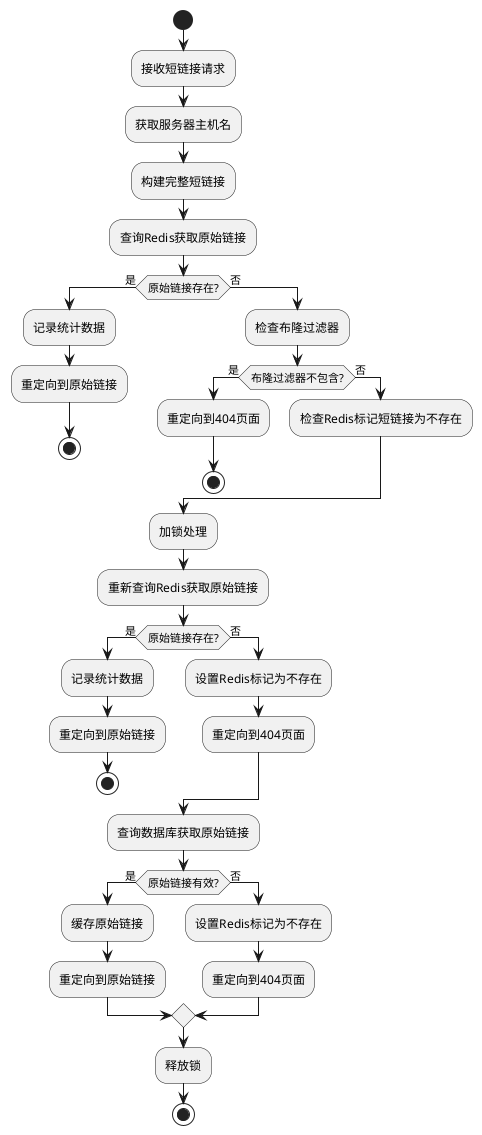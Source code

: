 @startuml
start
:接收短链接请求;
:获取服务器主机名;
:构建完整短链接;
:查询Redis获取原始链接;
if (原始链接存在?) then (是)
    :记录统计数据;
    :重定向到原始链接;
    stop
else (否)
    :检查布隆过滤器;
    if (布隆过滤器不包含?) then (是)
        :重定向到404页面;
        stop
    else (否)
        :检查Redis标记短链接为不存在;
    endif
endif
:加锁处理;
:重新查询Redis获取原始链接;
if (原始链接存在?) then (是)
    :记录统计数据;
    :重定向到原始链接;
    stop
else (否)
    :设置Redis标记为不存在;
    :重定向到404页面;
endif
:查询数据库获取原始链接;
if (原始链接有效?) then (是)
    :缓存原始链接;
    :重定向到原始链接;
else (否)
    :设置Redis标记为不存在;
    :重定向到404页面;
endif
:释放锁;
stop
@enduml
